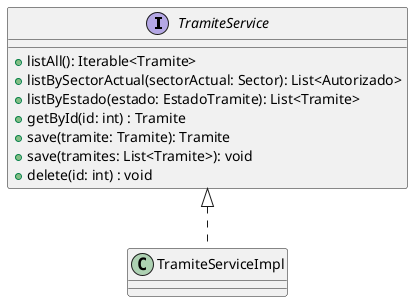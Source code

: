 @startuml TramiteService
interface TramiteService {
 + listAll(): Iterable<Tramite>
 + listBySectorActual(sectorActual: Sector): List<Autorizado>
 + listByEstado(estado: EstadoTramite): List<Tramite>
 + getById(id: int) : Tramite
 + save(tramite: Tramite): Tramite
 + save(tramites: List<Tramite>): void
 + delete(id: int) : void
}
TramiteService <|.. TramiteServiceImpl
@enduml